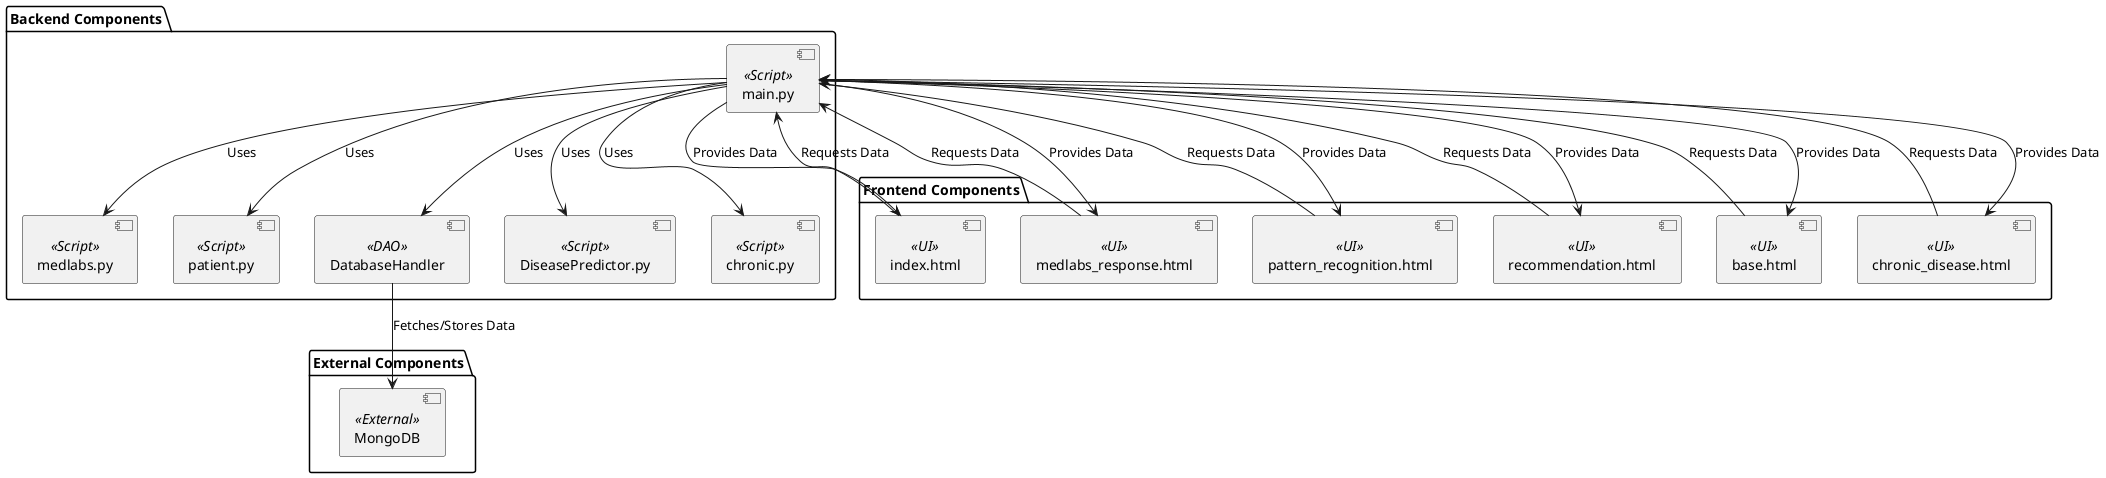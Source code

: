 @startuml
' Define components
package "Backend Components" {
    [main.py] <<Script>>
    [DiseasePredictor.py] <<Script>>
    [chronic.py] <<Script>>
    [medlabs.py] <<Script>>
    [patient.py] <<Script>>
    [DatabaseHandler] <<DAO>>
}

package "Frontend Components" {
    [medlabs_response.html] <<UI>>
    [pattern_recognition.html] <<UI>>
    [recommendation.html] <<UI>>
    [base.html] <<UI>>
    [chronic_disease.html] <<UI>>
    [index.html] <<UI>>
}

package "External Components" {
    [MongoDB] <<External>>
}

' Define relationships
[main.py] --> [DiseasePredictor.py] : Uses
[main.py] --> [chronic.py] : Uses
[main.py] --> [medlabs.py] : Uses
[main.py] --> [patient.py] : Uses
[main.py] --> [DatabaseHandler] : Uses

[DatabaseHandler] --> [MongoDB] : Fetches/Stores Data

[medlabs_response.html] --> [main.py] : Requests Data
[pattern_recognition.html] --> [main.py] : Requests Data
[recommendation.html] --> [main.py] : Requests Data
[base.html] --> [main.py] : Requests Data
[chronic_disease.html] --> [main.py] : Requests Data
[index.html] --> [main.py] : Requests Data

[main.py] --> [medlabs_response.html] : Provides Data
[main.py] --> [pattern_recognition.html] : Provides Data
[main.py] --> [recommendation.html] : Provides Data
[main.py] --> [base.html] : Provides Data
[main.py] --> [chronic_disease.html] : Provides Data
[main.py] --> [index.html] : Provides Data

@enduml
